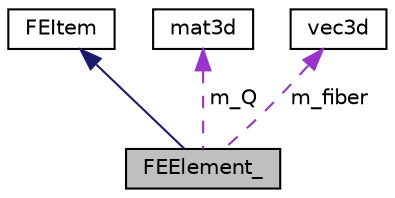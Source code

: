 digraph "FEElement_"
{
  edge [fontname="Helvetica",fontsize="10",labelfontname="Helvetica",labelfontsize="10"];
  node [fontname="Helvetica",fontsize="10",shape=record];
  Node1 [label="FEElement_",height=0.2,width=0.4,color="black", fillcolor="grey75", style="filled", fontcolor="black"];
  Node2 -> Node1 [dir="back",color="midnightblue",fontsize="10",style="solid",fontname="Helvetica"];
  Node2 [label="FEItem",height=0.2,width=0.4,color="black", fillcolor="white", style="filled",URL="$class_f_e_item.html"];
  Node3 -> Node1 [dir="back",color="darkorchid3",fontsize="10",style="dashed",label=" m_Q" ,fontname="Helvetica"];
  Node3 [label="mat3d",height=0.2,width=0.4,color="black", fillcolor="white", style="filled",URL="$classmat3d.html"];
  Node4 -> Node1 [dir="back",color="darkorchid3",fontsize="10",style="dashed",label=" m_fiber" ,fontname="Helvetica"];
  Node4 [label="vec3d",height=0.2,width=0.4,color="black", fillcolor="white", style="filled",URL="$classvec3d.html"];
}
